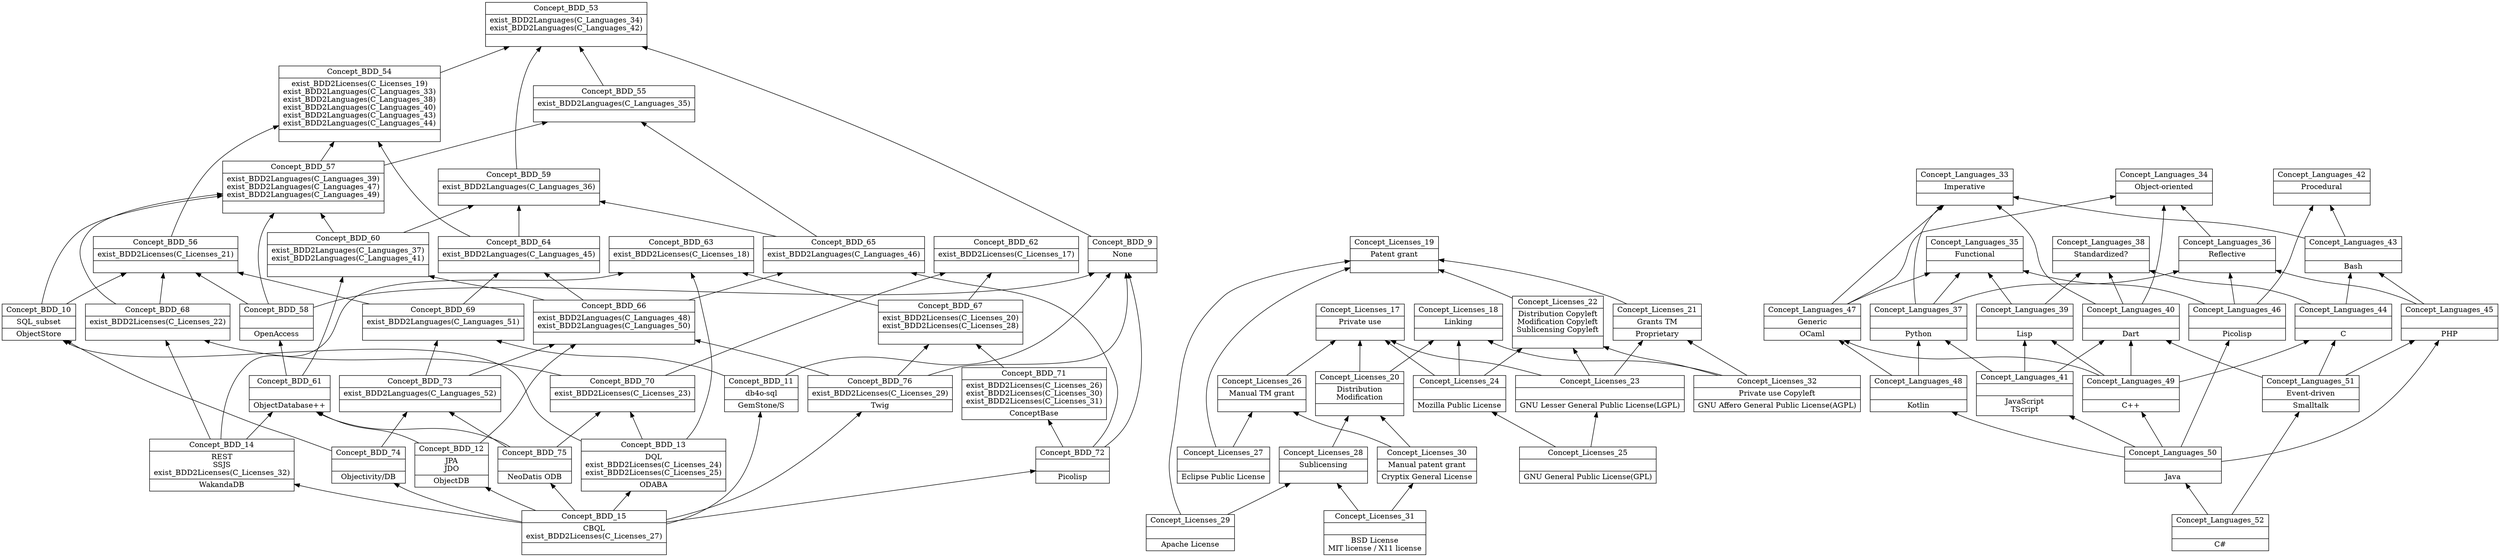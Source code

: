 digraph G { 
	rankdir=BT;
subgraph BDD { 
label="BDD";
53 [shape=record,label="{Concept_BDD_53|exist_BDD2Languages(C_Languages_34)\nexist_BDD2Languages(C_Languages_42)\n|}"];
54 [shape=record,label="{Concept_BDD_54|exist_BDD2Licenses(C_Licenses_19)\nexist_BDD2Languages(C_Languages_33)\nexist_BDD2Languages(C_Languages_38)\nexist_BDD2Languages(C_Languages_40)\nexist_BDD2Languages(C_Languages_43)\nexist_BDD2Languages(C_Languages_44)\n|}"];
55 [shape=record,label="{Concept_BDD_55|exist_BDD2Languages(C_Languages_35)\n|}"];
56 [shape=record,label="{Concept_BDD_56|exist_BDD2Licenses(C_Licenses_21)\n|}"];
57 [shape=record,label="{Concept_BDD_57|exist_BDD2Languages(C_Languages_39)\nexist_BDD2Languages(C_Languages_47)\nexist_BDD2Languages(C_Languages_49)\n|}"];
9 [shape=record,label="{Concept_BDD_9|None\n|}"];
58 [shape=record,label="{Concept_BDD_58||OpenAccess\n}"];
59 [shape=record,label="{Concept_BDD_59|exist_BDD2Languages(C_Languages_36)\n|}"];
60 [shape=record,label="{Concept_BDD_60|exist_BDD2Languages(C_Languages_37)\nexist_BDD2Languages(C_Languages_41)\n|}"];
61 [shape=record,label="{Concept_BDD_61||ObjectDatabase++\n}"];
62 [shape=record,label="{Concept_BDD_62|exist_BDD2Licenses(C_Licenses_17)\n|}"];
63 [shape=record,label="{Concept_BDD_63|exist_BDD2Licenses(C_Licenses_18)\n|}"];
64 [shape=record,label="{Concept_BDD_64|exist_BDD2Languages(C_Languages_45)\n|}"];
65 [shape=record,label="{Concept_BDD_65|exist_BDD2Languages(C_Languages_46)\n|}"];
66 [shape=record,label="{Concept_BDD_66|exist_BDD2Languages(C_Languages_48)\nexist_BDD2Languages(C_Languages_50)\n|}"];
10 [shape=record,label="{Concept_BDD_10|SQL_subset\n|ObjectStore\n}"];
67 [shape=record,label="{Concept_BDD_67|exist_BDD2Licenses(C_Licenses_20)\nexist_BDD2Licenses(C_Licenses_28)\n|}"];
68 [shape=record,label="{Concept_BDD_68|exist_BDD2Licenses(C_Licenses_22)\n|}"];
69 [shape=record,label="{Concept_BDD_69|exist_BDD2Languages(C_Languages_51)\n|}"];
70 [shape=record,label="{Concept_BDD_70|exist_BDD2Licenses(C_Licenses_23)\n|}"];
71 [shape=record,label="{Concept_BDD_71|exist_BDD2Licenses(C_Licenses_26)\nexist_BDD2Licenses(C_Licenses_30)\nexist_BDD2Licenses(C_Licenses_31)\n|ConceptBase\n}"];
72 [shape=record,label="{Concept_BDD_72||Picolisp\n}"];
73 [shape=record,label="{Concept_BDD_73|exist_BDD2Languages(C_Languages_52)\n|}"];
74 [shape=record,label="{Concept_BDD_74||Objectivity/DB\n}"];
75 [shape=record,label="{Concept_BDD_75||NeoDatis ODB\n}"];
11 [shape=record,label="{Concept_BDD_11|db4o-sql\n|GemStone/S\n}"];
12 [shape=record,label="{Concept_BDD_12|JPA\nJDO\n|ObjectDB\n}"];
13 [shape=record,label="{Concept_BDD_13|DQL\nexist_BDD2Licenses(C_Licenses_24)\nexist_BDD2Licenses(C_Licenses_25)\n|ODABA\n}"];
14 [shape=record,label="{Concept_BDD_14|REST\nSSJS\nexist_BDD2Licenses(C_Licenses_32)\n|WakandaDB\n}"];
76 [shape=record,label="{Concept_BDD_76|exist_BDD2Licenses(C_Licenses_29)\n|Twig\n}"];
15 [shape=record,label="{Concept_BDD_15|CBQL\nexist_BDD2Licenses(C_Licenses_27)\n|}"];
	54 -> 53
	55 -> 53
	9 -> 53
	59 -> 53
	56 -> 54
	57 -> 54
	64 -> 54
	57 -> 55
	65 -> 55
	58 -> 56
	10 -> 56
	68 -> 56
	69 -> 56
	58 -> 57
	60 -> 57
	10 -> 57
	68 -> 57
	58 -> 9
	72 -> 9
	11 -> 9
	76 -> 9
	61 -> 58
	60 -> 59
	64 -> 59
	65 -> 59
	61 -> 60
	66 -> 60
	75 -> 61
	12 -> 61
	14 -> 61
	67 -> 62
	70 -> 62
	67 -> 63
	13 -> 63
	14 -> 63
	66 -> 64
	69 -> 64
	66 -> 65
	72 -> 65
	73 -> 66
	12 -> 66
	76 -> 66
	74 -> 10
	13 -> 10
	71 -> 67
	76 -> 67
	70 -> 68
	14 -> 68
	73 -> 69
	11 -> 69
	75 -> 70
	13 -> 70
	72 -> 71
	15 -> 72
	74 -> 73
	75 -> 73
	15 -> 74
	15 -> 75
	15 -> 11
	15 -> 12
	15 -> 13
	15 -> 14
	15 -> 76
}
subgraph Licenses { 
label="Licenses";
17 [shape=record,label="{Concept_Licenses_17|Private use\n|}"];
18 [shape=record,label="{Concept_Licenses_18|Linking\n|}"];
19 [shape=record,label="{Concept_Licenses_19|Patent grant\n|}"];
20 [shape=record,label="{Concept_Licenses_20|Distribution\nModification\n|}"];
21 [shape=record,label="{Concept_Licenses_21|Grants TM\n|Proprietary\n}"];
22 [shape=record,label="{Concept_Licenses_22|Distribution Copyleft\nModification Copyleft\nSublicensing Copyleft\n|}"];
23 [shape=record,label="{Concept_Licenses_23||GNU Lesser General Public License(LGPL)\n}"];
24 [shape=record,label="{Concept_Licenses_24||Mozilla Public License\n}"];
25 [shape=record,label="{Concept_Licenses_25||GNU General Public License(GPL)\n}"];
26 [shape=record,label="{Concept_Licenses_26|Manual TM grant\n|}"];
27 [shape=record,label="{Concept_Licenses_27||Eclipse Public License\n}"];
28 [shape=record,label="{Concept_Licenses_28|Sublicensing\n|}"];
29 [shape=record,label="{Concept_Licenses_29||Apache License\n}"];
30 [shape=record,label="{Concept_Licenses_30|Manual patent grant\n|Cryptix General License\n}"];
31 [shape=record,label="{Concept_Licenses_31||BSD License\nMIT license / X11 license\n}"];
32 [shape=record,label="{Concept_Licenses_32|Private use Copyleft\n|GNU Affero General Public License(AGPL)\n}"];
	20 -> 17
	23 -> 17
	24 -> 17
	26 -> 17
	20 -> 18
	24 -> 18
	32 -> 18
	21 -> 19
	22 -> 19
	27 -> 19
	29 -> 19
	28 -> 20
	30 -> 20
	23 -> 21
	32 -> 21
	23 -> 22
	24 -> 22
	32 -> 22
	25 -> 23
	25 -> 24
	27 -> 26
	30 -> 26
	29 -> 28
	31 -> 28
	31 -> 30
}
subgraph Languages { 
label="Languages";
33 [shape=record,label="{Concept_Languages_33|Imperative\n|}"];
34 [shape=record,label="{Concept_Languages_34|Object-oriented\n|}"];
35 [shape=record,label="{Concept_Languages_35|Functional\n|}"];
36 [shape=record,label="{Concept_Languages_36|Reflective\n|}"];
37 [shape=record,label="{Concept_Languages_37||Python\n}"];
38 [shape=record,label="{Concept_Languages_38|Standardized?\n|}"];
39 [shape=record,label="{Concept_Languages_39||Lisp\n}"];
40 [shape=record,label="{Concept_Languages_40||Dart\n}"];
41 [shape=record,label="{Concept_Languages_41||JavaScript\nTScript\n}"];
42 [shape=record,label="{Concept_Languages_42|Procedural\n|}"];
43 [shape=record,label="{Concept_Languages_43||Bash\n}"];
44 [shape=record,label="{Concept_Languages_44||C\n}"];
45 [shape=record,label="{Concept_Languages_45||PHP\n}"];
46 [shape=record,label="{Concept_Languages_46||Picolisp\n}"];
47 [shape=record,label="{Concept_Languages_47|Generic\n|OCaml\n}"];
48 [shape=record,label="{Concept_Languages_48||Kotlin\n}"];
49 [shape=record,label="{Concept_Languages_49||C++\n}"];
50 [shape=record,label="{Concept_Languages_50||Java\n}"];
51 [shape=record,label="{Concept_Languages_51|Event-driven\n|Smalltalk\n}"];
52 [shape=record,label="{Concept_Languages_52||C#\n}"];
	37 -> 33
	40 -> 33
	43 -> 33
	47 -> 33
	36 -> 34
	40 -> 34
	47 -> 34
	37 -> 35
	39 -> 35
	46 -> 35
	47 -> 35
	37 -> 36
	45 -> 36
	46 -> 36
	41 -> 37
	48 -> 37
	39 -> 38
	40 -> 38
	44 -> 38
	41 -> 39
	49 -> 39
	41 -> 40
	49 -> 40
	51 -> 40
	50 -> 41
	43 -> 42
	46 -> 42
	44 -> 43
	45 -> 43
	49 -> 44
	51 -> 44
	50 -> 45
	51 -> 45
	50 -> 46
	48 -> 47
	49 -> 47
	50 -> 48
	50 -> 49
	52 -> 50
	52 -> 51
}
}